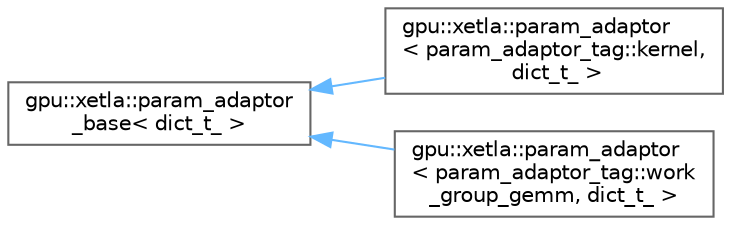 digraph "Graphical Class Hierarchy"
{
 // LATEX_PDF_SIZE
  bgcolor="transparent";
  edge [fontname=Helvetica,fontsize=10,labelfontname=Helvetica,labelfontsize=10];
  node [fontname=Helvetica,fontsize=10,shape=box,height=0.2,width=0.4];
  rankdir="LR";
  Node0 [id="Node000000",label="gpu::xetla::param_adaptor\l_base\< dict_t_ \>",height=0.2,width=0.4,color="grey40", fillcolor="white", style="filled",URL="$structgpu_1_1xetla_1_1param__adaptor__base.html",tooltip=" "];
  Node0 -> Node1 [id="edge23_Node000000_Node000001",dir="back",color="steelblue1",style="solid",tooltip=" "];
  Node1 [id="Node000001",label="gpu::xetla::param_adaptor\l\< param_adaptor_tag::kernel,\l dict_t_ \>",height=0.2,width=0.4,color="grey40", fillcolor="white", style="filled",URL="$structgpu_1_1xetla_1_1param__adaptor_3_01param__adaptor__tag_1_1kernel_00_01dict__t___01_4.html",tooltip=" "];
  Node0 -> Node2 [id="edge24_Node000000_Node000002",dir="back",color="steelblue1",style="solid",tooltip=" "];
  Node2 [id="Node000002",label="gpu::xetla::param_adaptor\l\< param_adaptor_tag::work\l_group_gemm, dict_t_ \>",height=0.2,width=0.4,color="grey40", fillcolor="white", style="filled",URL="$structgpu_1_1xetla_1_1param__adaptor_3_01param__adaptor__tag_1_1work__group__gemm_00_01dict__t___01_4.html",tooltip=" "];
}
